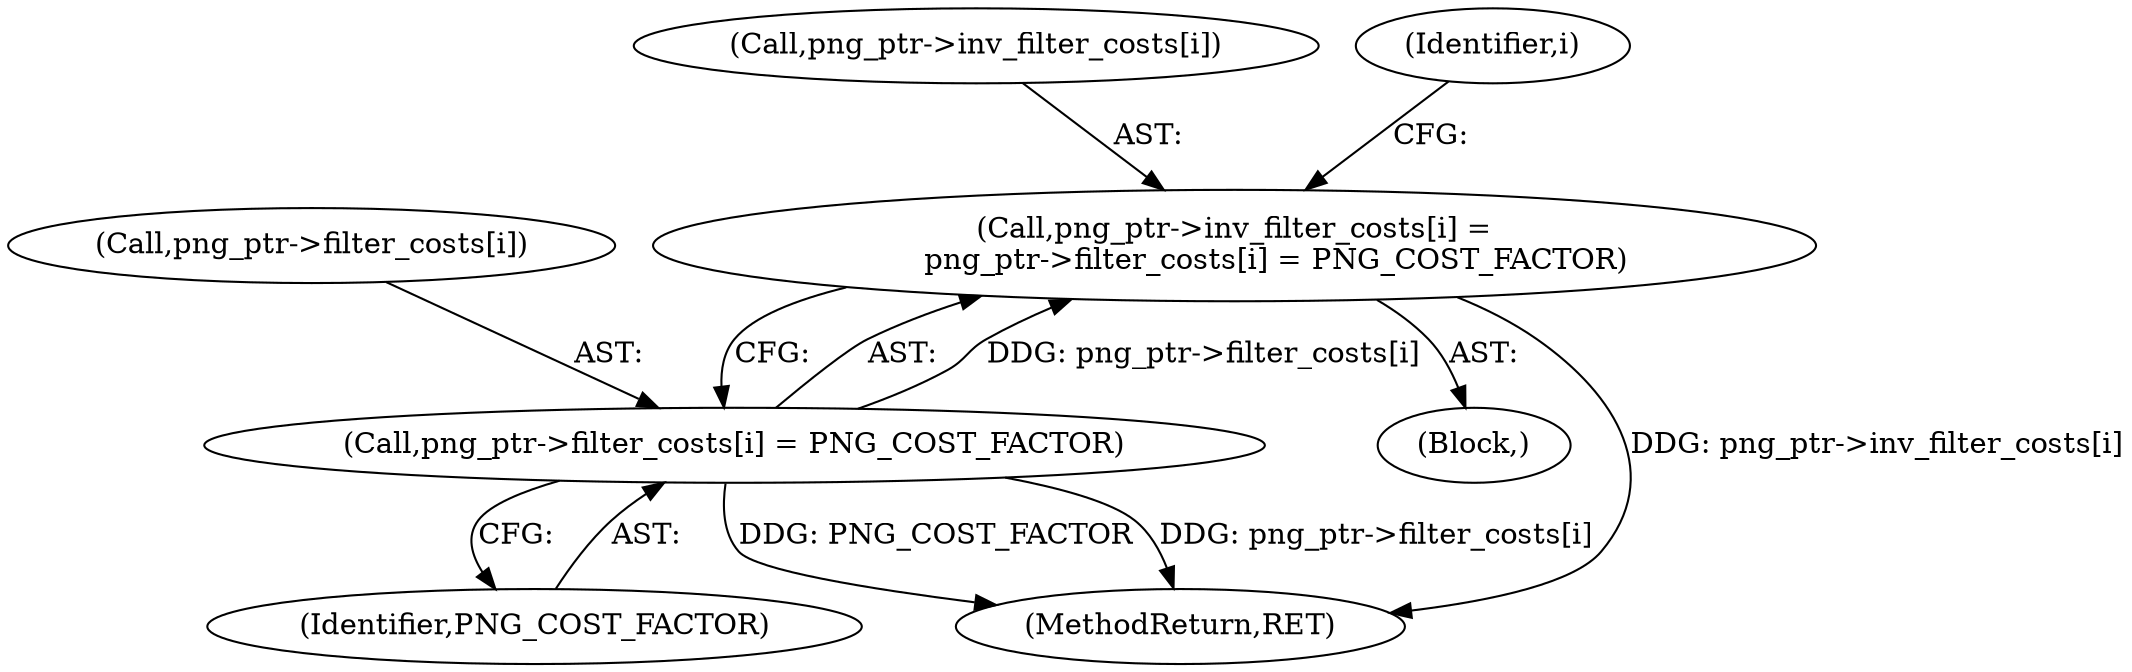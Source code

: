 digraph "1_Chrome_7f3d85b096f66870a15b37c2f40b219b2e292693_26@array" {
"1000378" [label="(Call,png_ptr->inv_filter_costs[i] =\n         png_ptr->filter_costs[i] = PNG_COST_FACTOR)"];
"1000384" [label="(Call,png_ptr->filter_costs[i] = PNG_COST_FACTOR)"];
"1000377" [label="(Block,)"];
"1000390" [label="(Identifier,PNG_COST_FACTOR)"];
"1000385" [label="(Call,png_ptr->filter_costs[i])"];
"1000467" [label="(MethodReturn,RET)"];
"1000378" [label="(Call,png_ptr->inv_filter_costs[i] =\n         png_ptr->filter_costs[i] = PNG_COST_FACTOR)"];
"1000379" [label="(Call,png_ptr->inv_filter_costs[i])"];
"1000384" [label="(Call,png_ptr->filter_costs[i] = PNG_COST_FACTOR)"];
"1000376" [label="(Identifier,i)"];
"1000378" -> "1000377"  [label="AST: "];
"1000378" -> "1000384"  [label="CFG: "];
"1000379" -> "1000378"  [label="AST: "];
"1000384" -> "1000378"  [label="AST: "];
"1000376" -> "1000378"  [label="CFG: "];
"1000378" -> "1000467"  [label="DDG: png_ptr->inv_filter_costs[i]"];
"1000384" -> "1000378"  [label="DDG: png_ptr->filter_costs[i]"];
"1000384" -> "1000390"  [label="CFG: "];
"1000385" -> "1000384"  [label="AST: "];
"1000390" -> "1000384"  [label="AST: "];
"1000384" -> "1000467"  [label="DDG: PNG_COST_FACTOR"];
"1000384" -> "1000467"  [label="DDG: png_ptr->filter_costs[i]"];
}

